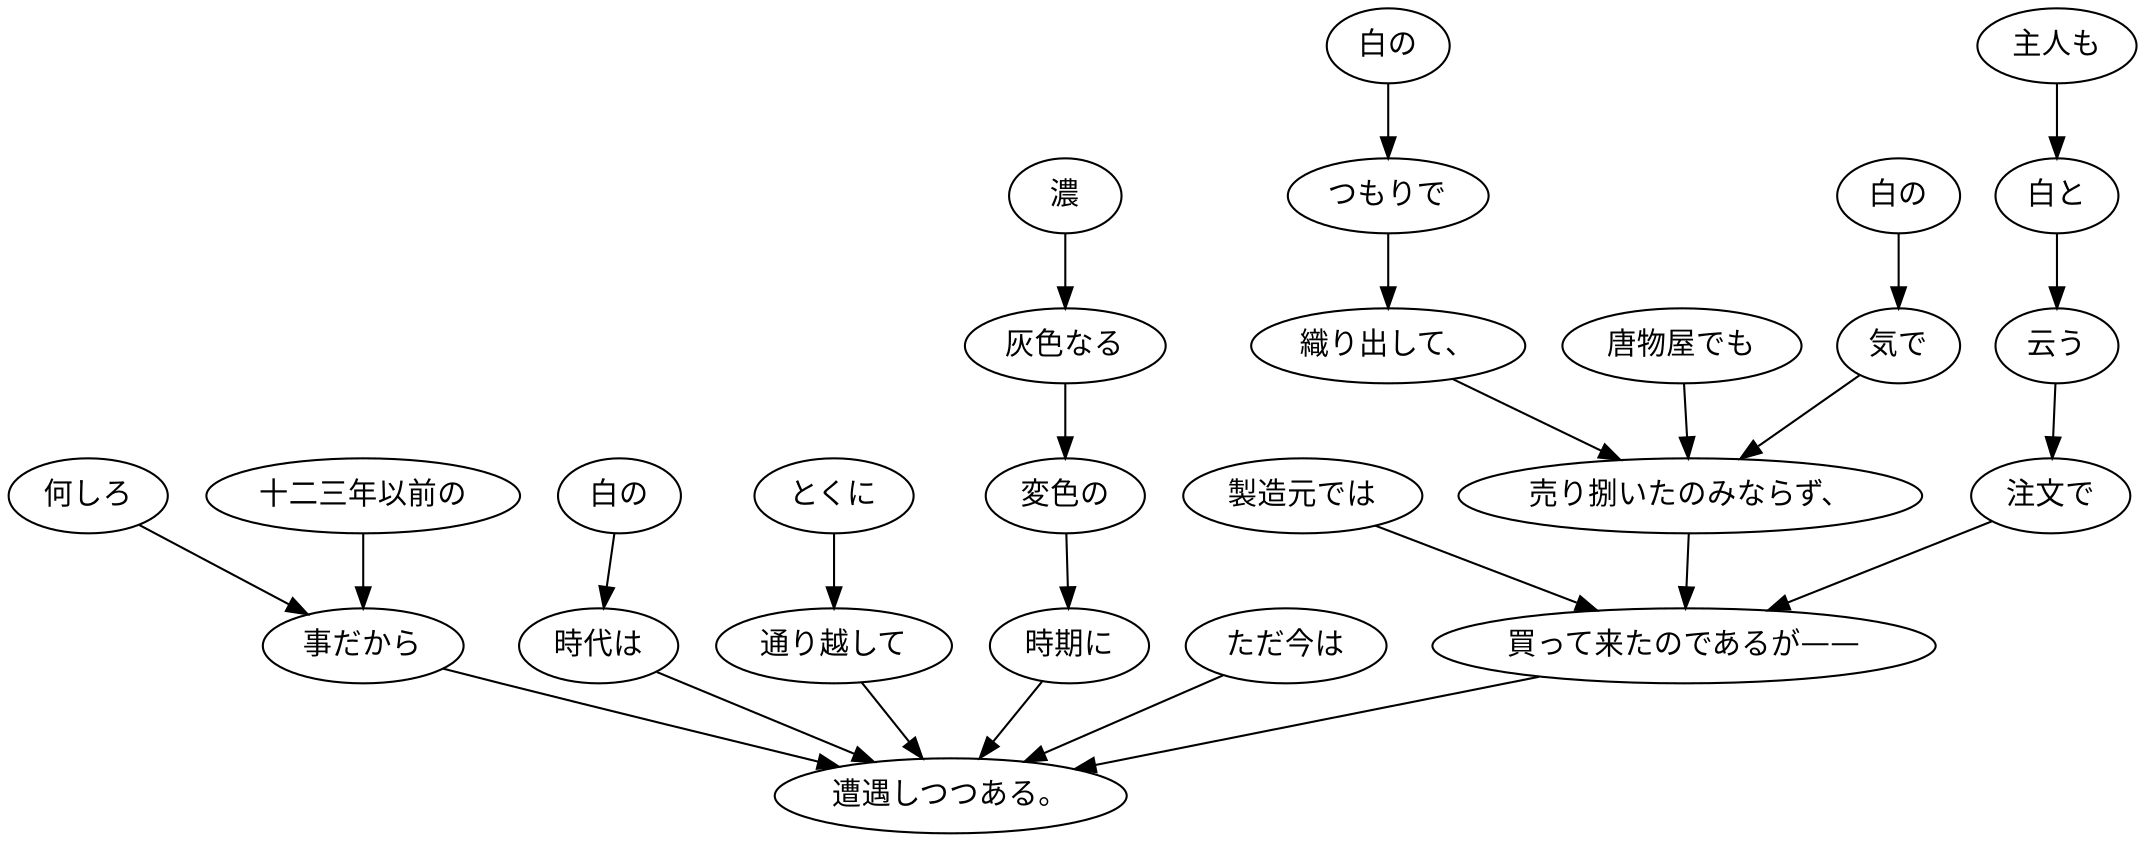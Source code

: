 digraph graph2202 {
	node0 [label="製造元では"];
	node1 [label="白の"];
	node2 [label="つもりで"];
	node3 [label="織り出して、"];
	node4 [label="唐物屋でも"];
	node5 [label="白の"];
	node6 [label="気で"];
	node7 [label="売り捌いたのみならず、"];
	node8 [label="主人も"];
	node9 [label="白と"];
	node10 [label="云う"];
	node11 [label="注文で"];
	node12 [label="買って来たのであるが——"];
	node13 [label="何しろ"];
	node14 [label="十二三年以前の"];
	node15 [label="事だから"];
	node16 [label="白の"];
	node17 [label="時代は"];
	node18 [label="とくに"];
	node19 [label="通り越して"];
	node20 [label="ただ今は"];
	node21 [label="濃"];
	node22 [label="灰色なる"];
	node23 [label="変色の"];
	node24 [label="時期に"];
	node25 [label="遭遇しつつある。"];
	node0 -> node12;
	node1 -> node2;
	node2 -> node3;
	node3 -> node7;
	node4 -> node7;
	node5 -> node6;
	node6 -> node7;
	node7 -> node12;
	node8 -> node9;
	node9 -> node10;
	node10 -> node11;
	node11 -> node12;
	node12 -> node25;
	node13 -> node15;
	node14 -> node15;
	node15 -> node25;
	node16 -> node17;
	node17 -> node25;
	node18 -> node19;
	node19 -> node25;
	node20 -> node25;
	node21 -> node22;
	node22 -> node23;
	node23 -> node24;
	node24 -> node25;
}
